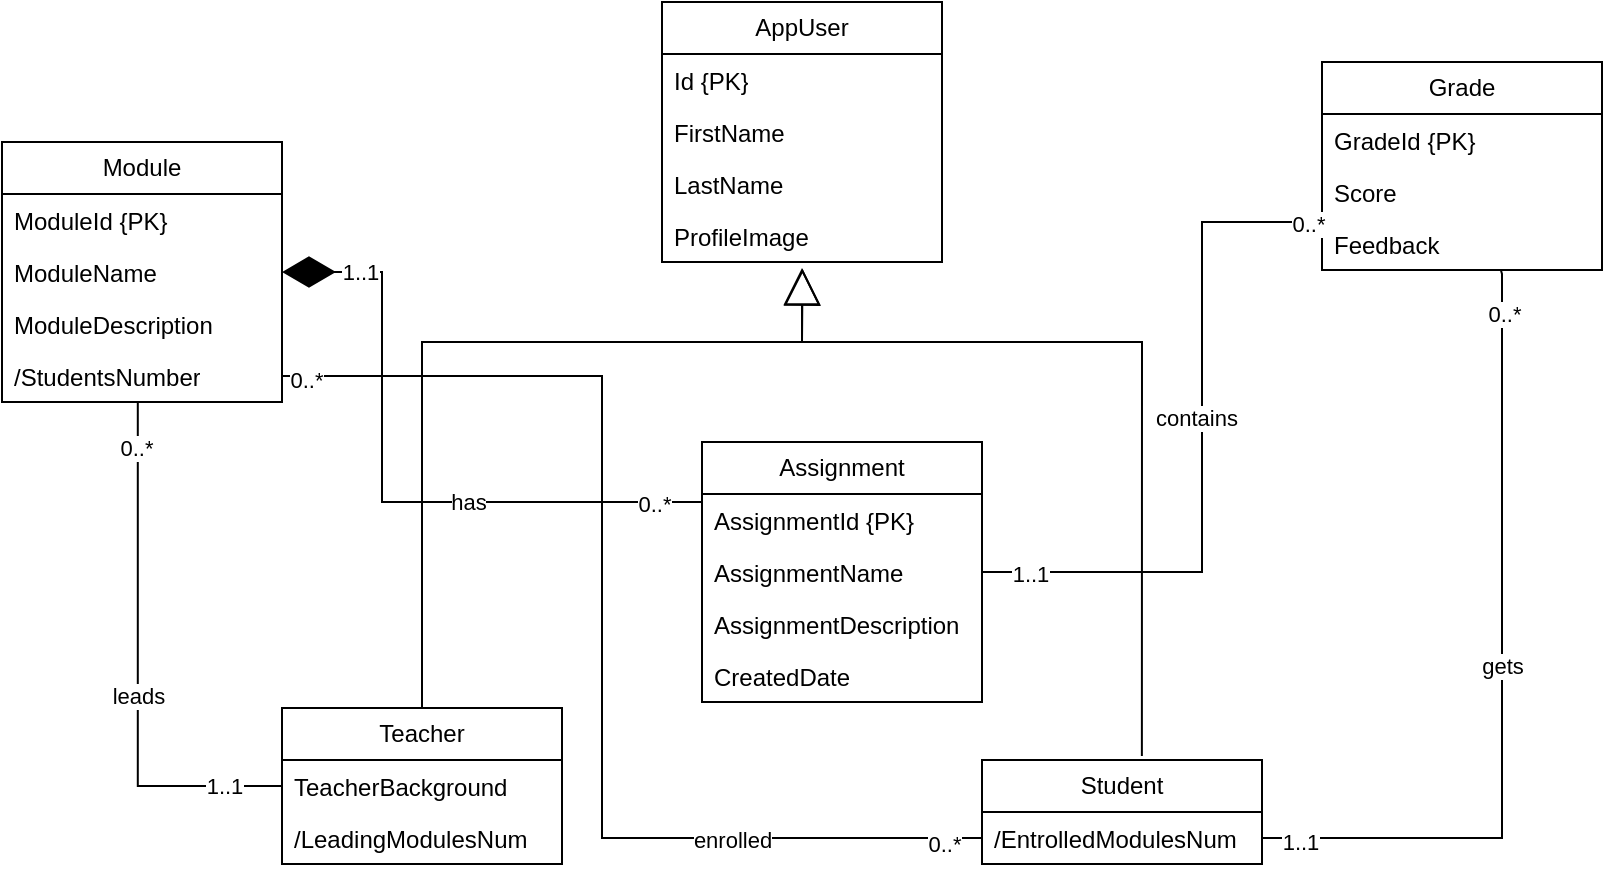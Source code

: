 <mxfile version="23.1.5" type="device">
  <diagram name="Страница — 1" id="37C7KwLkjvNJHfQh2nri">
    <mxGraphModel dx="180" dy="186" grid="1" gridSize="10" guides="1" tooltips="1" connect="1" arrows="1" fold="1" page="1" pageScale="1" pageWidth="827" pageHeight="1169" math="0" shadow="0">
      <root>
        <mxCell id="0" />
        <mxCell id="1" parent="0" />
        <mxCell id="OaaWUbi8L9OAFqw80EIA-1" value="AppUser" style="swimlane;fontStyle=0;childLayout=stackLayout;horizontal=1;startSize=26;fillColor=none;horizontalStack=0;resizeParent=1;resizeParentMax=0;resizeLast=0;collapsible=1;marginBottom=0;whiteSpace=wrap;html=1;" parent="1" vertex="1">
          <mxGeometry x="330" y="10" width="140" height="130" as="geometry" />
        </mxCell>
        <mxCell id="OaaWUbi8L9OAFqw80EIA-2" value="Id {PK}" style="text;strokeColor=none;fillColor=none;align=left;verticalAlign=top;spacingLeft=4;spacingRight=4;overflow=hidden;rotatable=0;points=[[0,0.5],[1,0.5]];portConstraint=eastwest;whiteSpace=wrap;html=1;" parent="OaaWUbi8L9OAFqw80EIA-1" vertex="1">
          <mxGeometry y="26" width="140" height="26" as="geometry" />
        </mxCell>
        <mxCell id="OaaWUbi8L9OAFqw80EIA-3" value="FirstName" style="text;strokeColor=none;fillColor=none;align=left;verticalAlign=top;spacingLeft=4;spacingRight=4;overflow=hidden;rotatable=0;points=[[0,0.5],[1,0.5]];portConstraint=eastwest;whiteSpace=wrap;html=1;" parent="OaaWUbi8L9OAFqw80EIA-1" vertex="1">
          <mxGeometry y="52" width="140" height="26" as="geometry" />
        </mxCell>
        <mxCell id="OaaWUbi8L9OAFqw80EIA-4" value="LastName" style="text;strokeColor=none;fillColor=none;align=left;verticalAlign=top;spacingLeft=4;spacingRight=4;overflow=hidden;rotatable=0;points=[[0,0.5],[1,0.5]];portConstraint=eastwest;whiteSpace=wrap;html=1;" parent="OaaWUbi8L9OAFqw80EIA-1" vertex="1">
          <mxGeometry y="78" width="140" height="26" as="geometry" />
        </mxCell>
        <mxCell id="OaaWUbi8L9OAFqw80EIA-25" value="ProfileImage" style="text;strokeColor=none;fillColor=none;align=left;verticalAlign=top;spacingLeft=4;spacingRight=4;overflow=hidden;rotatable=0;points=[[0,0.5],[1,0.5]];portConstraint=eastwest;whiteSpace=wrap;html=1;" parent="OaaWUbi8L9OAFqw80EIA-1" vertex="1">
          <mxGeometry y="104" width="140" height="26" as="geometry" />
        </mxCell>
        <mxCell id="OaaWUbi8L9OAFqw80EIA-5" value="Teacher" style="swimlane;fontStyle=0;childLayout=stackLayout;horizontal=1;startSize=26;fillColor=none;horizontalStack=0;resizeParent=1;resizeParentMax=0;resizeLast=0;collapsible=1;marginBottom=0;whiteSpace=wrap;html=1;" parent="1" vertex="1">
          <mxGeometry x="140" y="363" width="140" height="78" as="geometry" />
        </mxCell>
        <mxCell id="OaaWUbi8L9OAFqw80EIA-6" value="TeacherBackground" style="text;strokeColor=none;fillColor=none;align=left;verticalAlign=top;spacingLeft=4;spacingRight=4;overflow=hidden;rotatable=0;points=[[0,0.5],[1,0.5]];portConstraint=eastwest;whiteSpace=wrap;html=1;" parent="OaaWUbi8L9OAFqw80EIA-5" vertex="1">
          <mxGeometry y="26" width="140" height="26" as="geometry" />
        </mxCell>
        <mxCell id="OaaWUbi8L9OAFqw80EIA-7" value="/LeadingModulesNum" style="text;strokeColor=none;fillColor=none;align=left;verticalAlign=top;spacingLeft=4;spacingRight=4;overflow=hidden;rotatable=0;points=[[0,0.5],[1,0.5]];portConstraint=eastwest;whiteSpace=wrap;html=1;" parent="OaaWUbi8L9OAFqw80EIA-5" vertex="1">
          <mxGeometry y="52" width="140" height="26" as="geometry" />
        </mxCell>
        <mxCell id="OaaWUbi8L9OAFqw80EIA-9" value="Student" style="swimlane;fontStyle=0;childLayout=stackLayout;horizontal=1;startSize=26;fillColor=none;horizontalStack=0;resizeParent=1;resizeParentMax=0;resizeLast=0;collapsible=1;marginBottom=0;whiteSpace=wrap;html=1;" parent="1" vertex="1">
          <mxGeometry x="490" y="389" width="140" height="52" as="geometry" />
        </mxCell>
        <mxCell id="OaaWUbi8L9OAFqw80EIA-10" value="/EntrolledModulesNum" style="text;strokeColor=none;fillColor=none;align=left;verticalAlign=top;spacingLeft=4;spacingRight=4;overflow=hidden;rotatable=0;points=[[0,0.5],[1,0.5]];portConstraint=eastwest;whiteSpace=wrap;html=1;" parent="OaaWUbi8L9OAFqw80EIA-9" vertex="1">
          <mxGeometry y="26" width="140" height="26" as="geometry" />
        </mxCell>
        <mxCell id="OaaWUbi8L9OAFqw80EIA-13" value="Module" style="swimlane;fontStyle=0;childLayout=stackLayout;horizontal=1;startSize=26;fillColor=none;horizontalStack=0;resizeParent=1;resizeParentMax=0;resizeLast=0;collapsible=1;marginBottom=0;whiteSpace=wrap;html=1;" parent="1" vertex="1">
          <mxGeometry y="80" width="140" height="130" as="geometry" />
        </mxCell>
        <mxCell id="OaaWUbi8L9OAFqw80EIA-14" value="ModuleId {PK}" style="text;strokeColor=none;fillColor=none;align=left;verticalAlign=top;spacingLeft=4;spacingRight=4;overflow=hidden;rotatable=0;points=[[0,0.5],[1,0.5]];portConstraint=eastwest;whiteSpace=wrap;html=1;" parent="OaaWUbi8L9OAFqw80EIA-13" vertex="1">
          <mxGeometry y="26" width="140" height="26" as="geometry" />
        </mxCell>
        <mxCell id="OaaWUbi8L9OAFqw80EIA-15" value="ModuleName" style="text;strokeColor=none;fillColor=none;align=left;verticalAlign=top;spacingLeft=4;spacingRight=4;overflow=hidden;rotatable=0;points=[[0,0.5],[1,0.5]];portConstraint=eastwest;whiteSpace=wrap;html=1;" parent="OaaWUbi8L9OAFqw80EIA-13" vertex="1">
          <mxGeometry y="52" width="140" height="26" as="geometry" />
        </mxCell>
        <mxCell id="OaaWUbi8L9OAFqw80EIA-16" value="ModuleDescription" style="text;strokeColor=none;fillColor=none;align=left;verticalAlign=top;spacingLeft=4;spacingRight=4;overflow=hidden;rotatable=0;points=[[0,0.5],[1,0.5]];portConstraint=eastwest;whiteSpace=wrap;html=1;" parent="OaaWUbi8L9OAFqw80EIA-13" vertex="1">
          <mxGeometry y="78" width="140" height="26" as="geometry" />
        </mxCell>
        <mxCell id="OaaWUbi8L9OAFqw80EIA-29" value="/StudentsNumber" style="text;strokeColor=none;fillColor=none;align=left;verticalAlign=top;spacingLeft=4;spacingRight=4;overflow=hidden;rotatable=0;points=[[0,0.5],[1,0.5]];portConstraint=eastwest;whiteSpace=wrap;html=1;" parent="OaaWUbi8L9OAFqw80EIA-13" vertex="1">
          <mxGeometry y="104" width="140" height="26" as="geometry" />
        </mxCell>
        <mxCell id="OaaWUbi8L9OAFqw80EIA-17" value="Assignment" style="swimlane;fontStyle=0;childLayout=stackLayout;horizontal=1;startSize=26;fillColor=none;horizontalStack=0;resizeParent=1;resizeParentMax=0;resizeLast=0;collapsible=1;marginBottom=0;whiteSpace=wrap;html=1;" parent="1" vertex="1">
          <mxGeometry x="350" y="230" width="140" height="130" as="geometry" />
        </mxCell>
        <mxCell id="OaaWUbi8L9OAFqw80EIA-18" value="AssignmentId {PK}" style="text;strokeColor=none;fillColor=none;align=left;verticalAlign=top;spacingLeft=4;spacingRight=4;overflow=hidden;rotatable=0;points=[[0,0.5],[1,0.5]];portConstraint=eastwest;whiteSpace=wrap;html=1;" parent="OaaWUbi8L9OAFqw80EIA-17" vertex="1">
          <mxGeometry y="26" width="140" height="26" as="geometry" />
        </mxCell>
        <mxCell id="OaaWUbi8L9OAFqw80EIA-19" value="AssignmentName" style="text;strokeColor=none;fillColor=none;align=left;verticalAlign=top;spacingLeft=4;spacingRight=4;overflow=hidden;rotatable=0;points=[[0,0.5],[1,0.5]];portConstraint=eastwest;whiteSpace=wrap;html=1;" parent="OaaWUbi8L9OAFqw80EIA-17" vertex="1">
          <mxGeometry y="52" width="140" height="26" as="geometry" />
        </mxCell>
        <mxCell id="OaaWUbi8L9OAFqw80EIA-20" value="AssignmentDescription" style="text;strokeColor=none;fillColor=none;align=left;verticalAlign=top;spacingLeft=4;spacingRight=4;overflow=hidden;rotatable=0;points=[[0,0.5],[1,0.5]];portConstraint=eastwest;whiteSpace=wrap;html=1;" parent="OaaWUbi8L9OAFqw80EIA-17" vertex="1">
          <mxGeometry y="78" width="140" height="26" as="geometry" />
        </mxCell>
        <mxCell id="OaaWUbi8L9OAFqw80EIA-30" value="CreatedDate" style="text;strokeColor=none;fillColor=none;align=left;verticalAlign=top;spacingLeft=4;spacingRight=4;overflow=hidden;rotatable=0;points=[[0,0.5],[1,0.5]];portConstraint=eastwest;whiteSpace=wrap;html=1;" parent="OaaWUbi8L9OAFqw80EIA-17" vertex="1">
          <mxGeometry y="104" width="140" height="26" as="geometry" />
        </mxCell>
        <mxCell id="OaaWUbi8L9OAFqw80EIA-21" value="Grade" style="swimlane;fontStyle=0;childLayout=stackLayout;horizontal=1;startSize=26;fillColor=none;horizontalStack=0;resizeParent=1;resizeParentMax=0;resizeLast=0;collapsible=1;marginBottom=0;whiteSpace=wrap;html=1;" parent="1" vertex="1">
          <mxGeometry x="660" y="40" width="140" height="104" as="geometry" />
        </mxCell>
        <mxCell id="OaaWUbi8L9OAFqw80EIA-22" value="GradeId {PK}" style="text;strokeColor=none;fillColor=none;align=left;verticalAlign=top;spacingLeft=4;spacingRight=4;overflow=hidden;rotatable=0;points=[[0,0.5],[1,0.5]];portConstraint=eastwest;whiteSpace=wrap;html=1;" parent="OaaWUbi8L9OAFqw80EIA-21" vertex="1">
          <mxGeometry y="26" width="140" height="26" as="geometry" />
        </mxCell>
        <mxCell id="Cj4vs2gzxGgm3vMphbkQ-1" value="Score" style="text;strokeColor=none;fillColor=none;align=left;verticalAlign=top;spacingLeft=4;spacingRight=4;overflow=hidden;rotatable=0;points=[[0,0.5],[1,0.5]];portConstraint=eastwest;whiteSpace=wrap;html=1;" vertex="1" parent="OaaWUbi8L9OAFqw80EIA-21">
          <mxGeometry y="52" width="140" height="26" as="geometry" />
        </mxCell>
        <mxCell id="OaaWUbi8L9OAFqw80EIA-31" value="Feedback" style="text;strokeColor=none;fillColor=none;align=left;verticalAlign=top;spacingLeft=4;spacingRight=4;overflow=hidden;rotatable=0;points=[[0,0.5],[1,0.5]];portConstraint=eastwest;whiteSpace=wrap;html=1;" parent="OaaWUbi8L9OAFqw80EIA-21" vertex="1">
          <mxGeometry y="78" width="140" height="26" as="geometry" />
        </mxCell>
        <mxCell id="OaaWUbi8L9OAFqw80EIA-27" value="" style="endArrow=block;endSize=16;endFill=0;html=1;rounded=0;exitX=0.5;exitY=0;exitDx=0;exitDy=0;entryX=0.5;entryY=1.115;entryDx=0;entryDy=0;entryPerimeter=0;" parent="1" source="OaaWUbi8L9OAFqw80EIA-5" target="OaaWUbi8L9OAFqw80EIA-25" edge="1">
          <mxGeometry width="160" relative="1" as="geometry">
            <mxPoint x="340" y="170" as="sourcePoint" />
            <mxPoint x="500" y="170" as="targetPoint" />
            <Array as="points">
              <mxPoint x="210" y="180" />
              <mxPoint x="400" y="180" />
            </Array>
          </mxGeometry>
        </mxCell>
        <mxCell id="OaaWUbi8L9OAFqw80EIA-28" value="" style="endArrow=block;endSize=16;endFill=0;html=1;rounded=0;exitX=0.571;exitY=-0.038;exitDx=0;exitDy=0;exitPerimeter=0;entryX=0.502;entryY=1.128;entryDx=0;entryDy=0;entryPerimeter=0;" parent="1" source="OaaWUbi8L9OAFqw80EIA-9" target="OaaWUbi8L9OAFqw80EIA-25" edge="1">
          <mxGeometry width="160" relative="1" as="geometry">
            <mxPoint x="520" y="177" as="sourcePoint" />
            <mxPoint x="450" y="150" as="targetPoint" />
            <Array as="points">
              <mxPoint x="570" y="180" />
              <mxPoint x="400" y="180" />
            </Array>
          </mxGeometry>
        </mxCell>
        <mxCell id="OaaWUbi8L9OAFqw80EIA-32" style="edgeStyle=orthogonalEdgeStyle;rounded=0;orthogonalLoop=1;jettySize=auto;html=1;entryX=0.485;entryY=1.018;entryDx=0;entryDy=0;entryPerimeter=0;endArrow=none;endFill=0;" parent="1" source="OaaWUbi8L9OAFqw80EIA-6" target="OaaWUbi8L9OAFqw80EIA-29" edge="1">
          <mxGeometry relative="1" as="geometry" />
        </mxCell>
        <mxCell id="OaaWUbi8L9OAFqw80EIA-33" value="leads" style="edgeLabel;html=1;align=center;verticalAlign=middle;resizable=0;points=[];" parent="OaaWUbi8L9OAFqw80EIA-32" vertex="1" connectable="0">
          <mxGeometry x="-0.109" relative="1" as="geometry">
            <mxPoint as="offset" />
          </mxGeometry>
        </mxCell>
        <mxCell id="OaaWUbi8L9OAFqw80EIA-34" value="1..1" style="edgeLabel;html=1;align=center;verticalAlign=middle;resizable=0;points=[];" parent="OaaWUbi8L9OAFqw80EIA-32" vertex="1" connectable="0">
          <mxGeometry x="-0.778" relative="1" as="geometry">
            <mxPoint as="offset" />
          </mxGeometry>
        </mxCell>
        <mxCell id="OaaWUbi8L9OAFqw80EIA-35" value="0..*" style="edgeLabel;html=1;align=center;verticalAlign=middle;resizable=0;points=[];" parent="OaaWUbi8L9OAFqw80EIA-32" vertex="1" connectable="0">
          <mxGeometry x="0.833" y="1" relative="1" as="geometry">
            <mxPoint as="offset" />
          </mxGeometry>
        </mxCell>
        <mxCell id="OaaWUbi8L9OAFqw80EIA-36" value="" style="endArrow=diamondThin;endFill=1;endSize=24;html=1;rounded=0;exitX=0;exitY=0.154;exitDx=0;exitDy=0;exitPerimeter=0;entryX=1;entryY=0.5;entryDx=0;entryDy=0;" parent="1" source="OaaWUbi8L9OAFqw80EIA-18" target="OaaWUbi8L9OAFqw80EIA-15" edge="1">
          <mxGeometry width="160" relative="1" as="geometry">
            <mxPoint x="280" y="490" as="sourcePoint" />
            <mxPoint x="160" y="130" as="targetPoint" />
            <Array as="points">
              <mxPoint x="190" y="260" />
              <mxPoint x="190" y="145" />
            </Array>
          </mxGeometry>
        </mxCell>
        <mxCell id="OaaWUbi8L9OAFqw80EIA-37" value="has" style="edgeLabel;html=1;align=center;verticalAlign=middle;resizable=0;points=[];" parent="OaaWUbi8L9OAFqw80EIA-36" vertex="1" connectable="0">
          <mxGeometry x="-0.278" relative="1" as="geometry">
            <mxPoint as="offset" />
          </mxGeometry>
        </mxCell>
        <mxCell id="F_uBISfqCku4jz1cIPUe-2" value="0..*" style="edgeLabel;html=1;align=center;verticalAlign=middle;resizable=0;points=[];" parent="OaaWUbi8L9OAFqw80EIA-36" vertex="1" connectable="0">
          <mxGeometry x="-0.853" y="1" relative="1" as="geometry">
            <mxPoint as="offset" />
          </mxGeometry>
        </mxCell>
        <mxCell id="F_uBISfqCku4jz1cIPUe-3" value="1..1" style="edgeLabel;html=1;align=center;verticalAlign=middle;resizable=0;points=[];" parent="OaaWUbi8L9OAFqw80EIA-36" vertex="1" connectable="0">
          <mxGeometry x="0.762" relative="1" as="geometry">
            <mxPoint as="offset" />
          </mxGeometry>
        </mxCell>
        <mxCell id="OaaWUbi8L9OAFqw80EIA-38" style="edgeStyle=orthogonalEdgeStyle;rounded=0;orthogonalLoop=1;jettySize=auto;html=1;endArrow=none;endFill=0;entryX=0.638;entryY=0.985;entryDx=0;entryDy=0;entryPerimeter=0;" parent="1" source="OaaWUbi8L9OAFqw80EIA-10" target="OaaWUbi8L9OAFqw80EIA-31" edge="1">
          <mxGeometry relative="1" as="geometry">
            <mxPoint x="750" y="146" as="targetPoint" />
            <Array as="points">
              <mxPoint x="750" y="428" />
              <mxPoint x="750" y="146" />
              <mxPoint x="749" y="146" />
            </Array>
          </mxGeometry>
        </mxCell>
        <mxCell id="OaaWUbi8L9OAFqw80EIA-39" value="gets" style="edgeLabel;html=1;align=center;verticalAlign=middle;resizable=0;points=[];" parent="OaaWUbi8L9OAFqw80EIA-38" vertex="1" connectable="0">
          <mxGeometry x="0.019" relative="1" as="geometry">
            <mxPoint as="offset" />
          </mxGeometry>
        </mxCell>
        <mxCell id="OaaWUbi8L9OAFqw80EIA-40" value="1..1" style="edgeLabel;html=1;align=center;verticalAlign=middle;resizable=0;points=[];" parent="OaaWUbi8L9OAFqw80EIA-38" vertex="1" connectable="0">
          <mxGeometry x="-0.907" y="-2" relative="1" as="geometry">
            <mxPoint as="offset" />
          </mxGeometry>
        </mxCell>
        <mxCell id="OaaWUbi8L9OAFqw80EIA-41" value="0..*" style="edgeLabel;html=1;align=center;verticalAlign=middle;resizable=0;points=[];" parent="OaaWUbi8L9OAFqw80EIA-38" vertex="1" connectable="0">
          <mxGeometry x="0.885" y="-1" relative="1" as="geometry">
            <mxPoint as="offset" />
          </mxGeometry>
        </mxCell>
        <mxCell id="OaaWUbi8L9OAFqw80EIA-42" style="edgeStyle=orthogonalEdgeStyle;rounded=0;orthogonalLoop=1;jettySize=auto;html=1;entryX=0;entryY=0.5;entryDx=0;entryDy=0;endArrow=none;endFill=0;" parent="1" source="OaaWUbi8L9OAFqw80EIA-19" target="OaaWUbi8L9OAFqw80EIA-31" edge="1">
          <mxGeometry relative="1" as="geometry">
            <Array as="points">
              <mxPoint x="600" y="295" />
              <mxPoint x="600" y="120" />
              <mxPoint x="660" y="120" />
            </Array>
          </mxGeometry>
        </mxCell>
        <mxCell id="OaaWUbi8L9OAFqw80EIA-43" value="1..1" style="edgeLabel;html=1;align=center;verticalAlign=middle;resizable=0;points=[];" parent="OaaWUbi8L9OAFqw80EIA-42" vertex="1" connectable="0">
          <mxGeometry x="-0.868" y="-1" relative="1" as="geometry">
            <mxPoint as="offset" />
          </mxGeometry>
        </mxCell>
        <mxCell id="OaaWUbi8L9OAFqw80EIA-44" value="0..*" style="edgeLabel;html=1;align=center;verticalAlign=middle;resizable=0;points=[];" parent="OaaWUbi8L9OAFqw80EIA-42" vertex="1" connectable="0">
          <mxGeometry x="0.891" y="-1" relative="1" as="geometry">
            <mxPoint x="1" as="offset" />
          </mxGeometry>
        </mxCell>
        <mxCell id="F_uBISfqCku4jz1cIPUe-4" value="contains" style="edgeLabel;html=1;align=center;verticalAlign=middle;resizable=0;points=[];" parent="OaaWUbi8L9OAFqw80EIA-42" vertex="1" connectable="0">
          <mxGeometry x="0.053" y="3" relative="1" as="geometry">
            <mxPoint as="offset" />
          </mxGeometry>
        </mxCell>
        <mxCell id="F_uBISfqCku4jz1cIPUe-5" style="edgeStyle=orthogonalEdgeStyle;rounded=0;orthogonalLoop=1;jettySize=auto;html=1;entryX=1;entryY=0.5;entryDx=0;entryDy=0;endArrow=none;endFill=0;" parent="1" source="OaaWUbi8L9OAFqw80EIA-10" target="OaaWUbi8L9OAFqw80EIA-29" edge="1">
          <mxGeometry relative="1" as="geometry">
            <Array as="points">
              <mxPoint x="300" y="428" />
              <mxPoint x="300" y="197" />
            </Array>
          </mxGeometry>
        </mxCell>
        <mxCell id="ceIxlgbtaiPZyQQFRuEi-1" value="enrolled" style="edgeLabel;html=1;align=center;verticalAlign=middle;resizable=0;points=[];" parent="F_uBISfqCku4jz1cIPUe-5" vertex="1" connectable="0">
          <mxGeometry x="-0.57" y="1" relative="1" as="geometry">
            <mxPoint as="offset" />
          </mxGeometry>
        </mxCell>
        <mxCell id="ceIxlgbtaiPZyQQFRuEi-2" value="0..*" style="edgeLabel;html=1;align=center;verticalAlign=middle;resizable=0;points=[];" parent="F_uBISfqCku4jz1cIPUe-5" vertex="1" connectable="0">
          <mxGeometry x="-0.935" y="3" relative="1" as="geometry">
            <mxPoint as="offset" />
          </mxGeometry>
        </mxCell>
        <mxCell id="ceIxlgbtaiPZyQQFRuEi-3" value="0..*" style="edgeLabel;html=1;align=center;verticalAlign=middle;resizable=0;points=[];" parent="F_uBISfqCku4jz1cIPUe-5" vertex="1" connectable="0">
          <mxGeometry x="0.959" y="2" relative="1" as="geometry">
            <mxPoint as="offset" />
          </mxGeometry>
        </mxCell>
      </root>
    </mxGraphModel>
  </diagram>
</mxfile>
